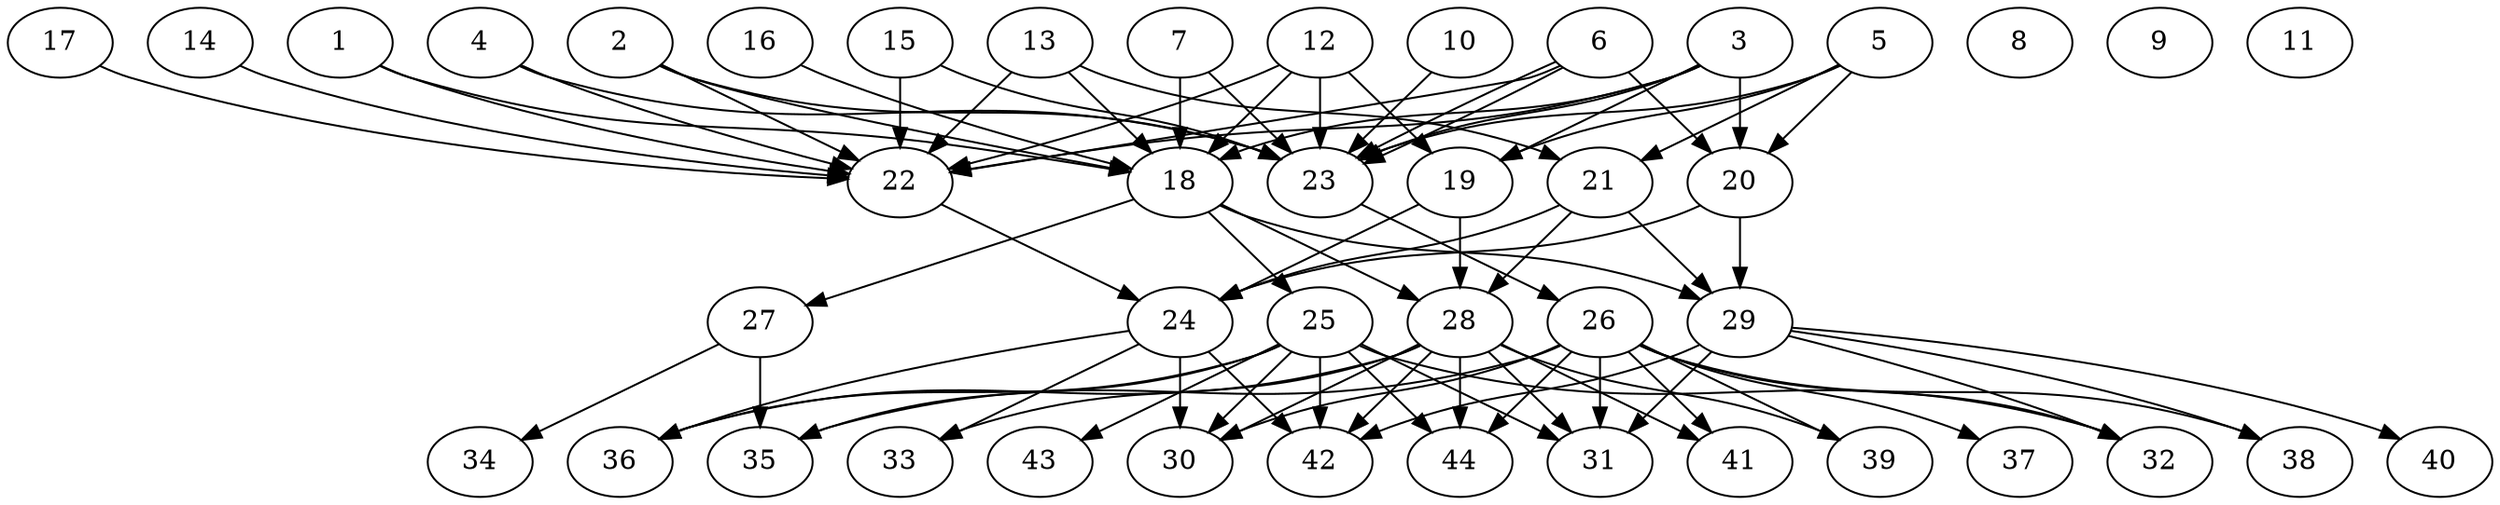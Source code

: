 // DAG (tier=3-complex, mode=compute, n=44, ccr=0.492, fat=0.740, density=0.673, regular=0.224, jump=0.207, mindata=1048576, maxdata=16777216)
// DAG automatically generated by daggen at Sun Aug 24 16:33:34 2025
// /home/ermia/Project/Environments/daggen/bin/daggen --dot --ccr 0.492 --fat 0.740 --regular 0.224 --density 0.673 --jump 0.207 --mindata 1048576 --maxdata 16777216 -n 44 
digraph G {
  1 [size="4127537879356276736000", alpha="0.06", expect_size="2063768939678138368000"]
  1 -> 18 [size ="2058499181772800"]
  1 -> 22 [size ="2058499181772800"]
  2 [size="1594326814111365888", alpha="0.15", expect_size="797163407055682944"]
  2 -> 18 [size ="668649098575872"]
  2 -> 22 [size ="668649098575872"]
  2 -> 23 [size ="668649098575872"]
  3 [size="11296007517171938", alpha="0.08", expect_size="5648003758585969"]
  3 -> 18 [size ="423942472859648"]
  3 -> 19 [size ="423942472859648"]
  3 -> 20 [size ="423942472859648"]
  3 -> 22 [size ="423942472859648"]
  3 -> 23 [size ="423942472859648"]
  4 [size="247342411464989408", alpha="0.06", expect_size="123671205732494704"]
  4 -> 22 [size ="526452965507072"]
  4 -> 23 [size ="526452965507072"]
  5 [size="59058015048877211648", alpha="0.12", expect_size="29529007524438605824"]
  5 -> 19 [size ="121322835279872"]
  5 -> 20 [size ="121322835279872"]
  5 -> 21 [size ="121322835279872"]
  5 -> 23 [size ="121322835279872"]
  6 [size="476200966737125965824", alpha="0.16", expect_size="238100483368562982912"]
  6 -> 20 [size ="487846846660608"]
  6 -> 22 [size ="487846846660608"]
  6 -> 23 [size ="487846846660608"]
  6 -> 23 [size ="487846846660608"]
  7 [size="2012828402140138496", alpha="0.03", expect_size="1006414201070069248"]
  7 -> 18 [size ="797932857065472"]
  7 -> 23 [size ="797932857065472"]
  8 [size="4024073426958798553088", alpha="0.18", expect_size="2012036713479399276544"]
  9 [size="52600164018601066496", alpha="0.14", expect_size="26300082009300533248"]
  10 [size="1337821822954220800", alpha="0.01", expect_size="668910911477110400"]
  10 -> 23 [size ="1041770624319488"]
  11 [size="1614354411452717072384", alpha="0.03", expect_size="807177205726358536192"]
  12 [size="3038846234124091392000", alpha="0.01", expect_size="1519423117062045696000"]
  12 -> 18 [size ="1678401286963200"]
  12 -> 19 [size ="1678401286963200"]
  12 -> 22 [size ="1678401286963200"]
  12 -> 23 [size ="1678401286963200"]
  13 [size="302979163793492279296", alpha="0.16", expect_size="151489581896746139648"]
  13 -> 18 [size ="360881951080448"]
  13 -> 21 [size ="360881951080448"]
  13 -> 22 [size ="360881951080448"]
  14 [size="313491862069964701696", alpha="0.19", expect_size="156745931034982350848"]
  14 -> 22 [size ="369182268981248"]
  15 [size="38797718862445528", alpha="0.14", expect_size="19398859431222764"]
  15 -> 22 [size ="1275724606472192"]
  15 -> 23 [size ="1275724606472192"]
  16 [size="289331503308887556096", alpha="0.11", expect_size="144665751654443778048"]
  16 -> 18 [size ="349961661186048"]
  17 [size="3231528005131638272", alpha="0.08", expect_size="1615764002565819136"]
  17 -> 22 [size ="1346401455833088"]
  18 [size="2655536711247778", alpha="0.16", expect_size="1327768355623889"]
  18 -> 25 [size ="61925450842112"]
  18 -> 27 [size ="61925450842112"]
  18 -> 28 [size ="61925450842112"]
  18 -> 29 [size ="61925450842112"]
  19 [size="497877788682878976000", alpha="0.06", expect_size="248938894341439488000"]
  19 -> 24 [size ="502541372620800"]
  19 -> 28 [size ="502541372620800"]
  20 [size="1509046707469390592", alpha="0.01", expect_size="754523353734695296"]
  20 -> 24 [size ="1137936561078272"]
  20 -> 29 [size ="1137936561078272"]
  21 [size="761757699115422208", alpha="0.13", expect_size="380878849557711104"]
  21 -> 24 [size ="277251891396608"]
  21 -> 28 [size ="277251891396608"]
  21 -> 29 [size ="277251891396608"]
  22 [size="52867348708486096", alpha="0.12", expect_size="26433674354243048"]
  22 -> 24 [size ="1693623724802048"]
  23 [size="69966660921758200", alpha="0.03", expect_size="34983330460879100"]
  23 -> 26 [size ="1537669771296768"]
  24 [size="1928953930244899840", alpha="0.06", expect_size="964476965122449920"]
  24 -> 30 [size ="744532924694528"]
  24 -> 33 [size ="744532924694528"]
  24 -> 36 [size ="744532924694528"]
  24 -> 42 [size ="744532924694528"]
  25 [size="54502795635584648", alpha="0.15", expect_size="27251397817792324"]
  25 -> 30 [size ="928194114879488"]
  25 -> 31 [size ="928194114879488"]
  25 -> 32 [size ="928194114879488"]
  25 -> 35 [size ="928194114879488"]
  25 -> 36 [size ="928194114879488"]
  25 -> 42 [size ="928194114879488"]
  25 -> 43 [size ="928194114879488"]
  25 -> 44 [size ="928194114879488"]
  26 [size="612827192572401536", alpha="0.19", expect_size="306413596286200768"]
  26 -> 30 [size ="701241063636992"]
  26 -> 31 [size ="701241063636992"]
  26 -> 32 [size ="701241063636992"]
  26 -> 35 [size ="701241063636992"]
  26 -> 37 [size ="701241063636992"]
  26 -> 38 [size ="701241063636992"]
  26 -> 39 [size ="701241063636992"]
  26 -> 41 [size ="701241063636992"]
  26 -> 44 [size ="701241063636992"]
  27 [size="102969109750649664", alpha="0.16", expect_size="51484554875324832"]
  27 -> 34 [size ="73795893198848"]
  27 -> 35 [size ="73795893198848"]
  28 [size="60030198904761528", alpha="0.02", expect_size="30015099452380764"]
  28 -> 30 [size ="1474503913766912"]
  28 -> 31 [size ="1474503913766912"]
  28 -> 33 [size ="1474503913766912"]
  28 -> 36 [size ="1474503913766912"]
  28 -> 39 [size ="1474503913766912"]
  28 -> 41 [size ="1474503913766912"]
  28 -> 42 [size ="1474503913766912"]
  28 -> 44 [size ="1474503913766912"]
  29 [size="33988629601579192", alpha="0.08", expect_size="16994314800789596"]
  29 -> 31 [size ="709548805455872"]
  29 -> 32 [size ="709548805455872"]
  29 -> 38 [size ="709548805455872"]
  29 -> 40 [size ="709548805455872"]
  29 -> 42 [size ="709548805455872"]
  30 [size="94317936648166880", alpha="0.19", expect_size="47158968324083440"]
  31 [size="26728313759513088", alpha="0.12", expect_size="13364156879756544"]
  32 [size="148376272380263360", alpha="0.15", expect_size="74188136190131680"]
  33 [size="1824520686550057484288", alpha="0.05", expect_size="912260343275028742144"]
  34 [size="97937864614827904", alpha="0.19", expect_size="48968932307413952"]
  35 [size="15567528842291784", alpha="0.04", expect_size="7783764421145892"]
  36 [size="1100650808926247", alpha="0.12", expect_size="550325404463123"]
  37 [size="203325484263883296", alpha="0.10", expect_size="101662742131941648"]
  38 [size="1649805554442405376", alpha="0.11", expect_size="824902777221202688"]
  39 [size="259859771558202336", alpha="0.07", expect_size="129929885779101168"]
  40 [size="3111600474848992", alpha="0.01", expect_size="1555800237424496"]
  41 [size="1832760759323259648", alpha="0.10", expect_size="916380379661629824"]
  42 [size="1047829781965930752", alpha="0.18", expect_size="523914890982965376"]
  43 [size="4065405642743316742144", alpha="0.20", expect_size="2032702821371658371072"]
  44 [size="2489040061730233344", alpha="0.04", expect_size="1244520030865116672"]
}